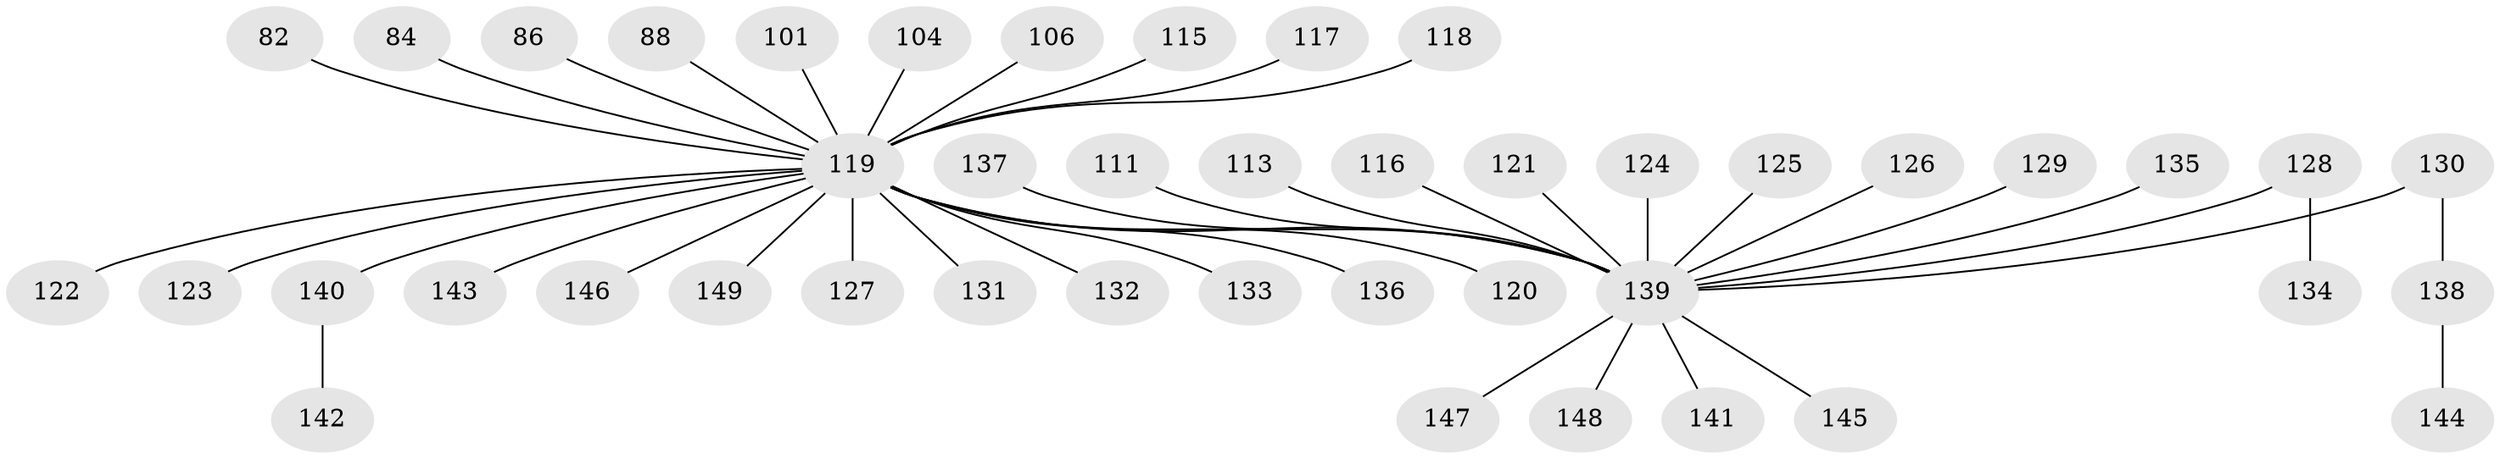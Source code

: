 // original degree distribution, {4: 0.08053691275167785, 10: 0.006711409395973154, 3: 0.10738255033557047, 1: 0.47651006711409394, 5: 0.020134228187919462, 2: 0.28859060402684567, 6: 0.020134228187919462}
// Generated by graph-tools (version 1.1) at 2025/56/03/04/25 21:56:16]
// undirected, 44 vertices, 43 edges
graph export_dot {
graph [start="1"]
  node [color=gray90,style=filled];
  82;
  84;
  86;
  88;
  101;
  104;
  106;
  111;
  113;
  115;
  116;
  117;
  118;
  119 [super="+100+32+58+95+109+108+64+65+67+68+74+75+78+81"];
  120;
  121;
  122;
  123;
  124;
  125;
  126;
  127;
  128;
  129;
  130 [super="+90"];
  131;
  132;
  133;
  134;
  135;
  136;
  137;
  138;
  139 [super="+49+92+45+114+52+57+62+102+76+103+85+89+94+107+98+99+110"];
  140;
  141;
  142;
  143;
  144;
  145;
  146;
  147;
  148;
  149;
  82 -- 119;
  84 -- 119;
  86 -- 119;
  88 -- 119;
  101 -- 119;
  104 -- 119;
  106 -- 119;
  111 -- 139;
  113 -- 139;
  115 -- 119;
  116 -- 139;
  117 -- 119;
  118 -- 119;
  119 -- 140;
  119 -- 131;
  119 -- 132;
  119 -- 133;
  119 -- 139;
  119 -- 143;
  119 -- 146;
  119 -- 149;
  119 -- 122;
  119 -- 123;
  119 -- 136;
  119 -- 120;
  119 -- 127;
  121 -- 139;
  124 -- 139;
  125 -- 139;
  126 -- 139;
  128 -- 134;
  128 -- 139;
  129 -- 139;
  130 -- 138;
  130 -- 139;
  135 -- 139;
  137 -- 139;
  138 -- 144;
  139 -- 141;
  139 -- 145;
  139 -- 147;
  139 -- 148;
  140 -- 142;
}
